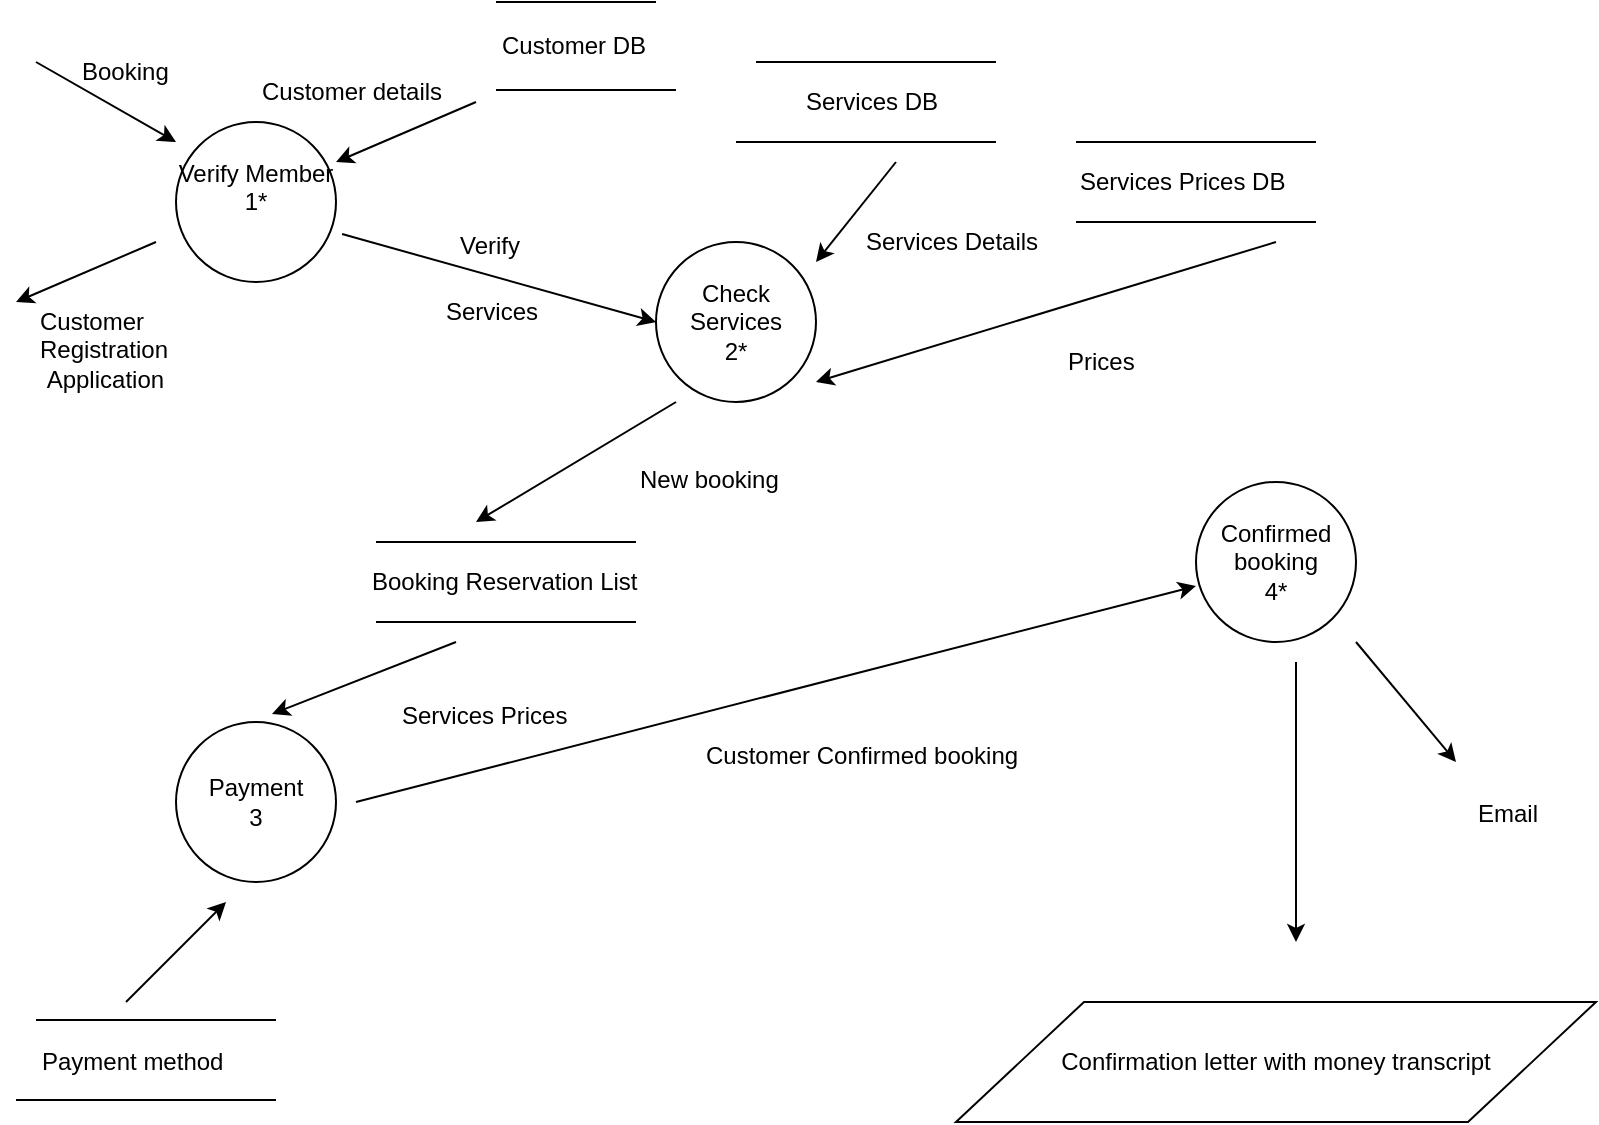 <mxfile version="10.6.5" type="device"><diagram id="WqEw4bybi-eNx3VTT2C4" name="Page-1"><mxGraphModel dx="1040" dy="515" grid="1" gridSize="10" guides="1" tooltips="1" connect="1" arrows="1" fold="1" page="1" pageScale="1" pageWidth="850" pageHeight="1100" math="0" shadow="0"><root><mxCell id="0"/><mxCell id="1" parent="0"/><mxCell id="xkteOeR4BWY7xw9OKAxY-1" value="Verify Member&lt;br&gt;1*&lt;br&gt;&lt;br&gt;" style="ellipse;whiteSpace=wrap;html=1;aspect=fixed;" vertex="1" parent="1"><mxGeometry x="90" y="80" width="80" height="80" as="geometry"/></mxCell><mxCell id="xkteOeR4BWY7xw9OKAxY-2" value="Check Services&lt;br&gt;2*&lt;br&gt;" style="ellipse;whiteSpace=wrap;html=1;aspect=fixed;" vertex="1" parent="1"><mxGeometry x="330" y="140" width="80" height="80" as="geometry"/></mxCell><mxCell id="xkteOeR4BWY7xw9OKAxY-3" value="Confirmed booking&lt;br&gt;4*&lt;br&gt;" style="ellipse;whiteSpace=wrap;html=1;aspect=fixed;" vertex="1" parent="1"><mxGeometry x="600" y="260" width="80" height="80" as="geometry"/></mxCell><mxCell id="xkteOeR4BWY7xw9OKAxY-4" value="Payment&lt;br&gt;3&lt;br&gt;" style="ellipse;whiteSpace=wrap;html=1;aspect=fixed;" vertex="1" parent="1"><mxGeometry x="90" y="380" width="80" height="80" as="geometry"/></mxCell><mxCell id="xkteOeR4BWY7xw9OKAxY-5" value="" style="endArrow=none;html=1;" edge="1" parent="1"><mxGeometry width="50" height="50" relative="1" as="geometry"><mxPoint x="250" y="20" as="sourcePoint"/><mxPoint x="330" y="20" as="targetPoint"/></mxGeometry></mxCell><mxCell id="xkteOeR4BWY7xw9OKAxY-6" value="" style="endArrow=none;html=1;" edge="1" parent="1"><mxGeometry width="50" height="50" relative="1" as="geometry"><mxPoint x="250" y="64" as="sourcePoint"/><mxPoint x="340" y="64" as="targetPoint"/></mxGeometry></mxCell><mxCell id="xkteOeR4BWY7xw9OKAxY-7" value="" style="endArrow=none;html=1;" edge="1" parent="1"><mxGeometry width="50" height="50" relative="1" as="geometry"><mxPoint x="380" y="50" as="sourcePoint"/><mxPoint x="500" y="50" as="targetPoint"/></mxGeometry></mxCell><mxCell id="xkteOeR4BWY7xw9OKAxY-8" value="" style="endArrow=none;html=1;" edge="1" parent="1"><mxGeometry width="50" height="50" relative="1" as="geometry"><mxPoint x="370" y="90" as="sourcePoint"/><mxPoint x="500" y="90" as="targetPoint"/></mxGeometry></mxCell><mxCell id="xkteOeR4BWY7xw9OKAxY-18" value="" style="endArrow=classic;html=1;" edge="1" parent="1"><mxGeometry width="50" height="50" relative="1" as="geometry"><mxPoint x="20" y="50" as="sourcePoint"/><mxPoint x="90" y="90" as="targetPoint"/></mxGeometry></mxCell><mxCell id="xkteOeR4BWY7xw9OKAxY-19" value="" style="endArrow=classic;html=1;" edge="1" parent="1"><mxGeometry width="50" height="50" relative="1" as="geometry"><mxPoint x="80" y="140" as="sourcePoint"/><mxPoint x="10" y="170" as="targetPoint"/></mxGeometry></mxCell><mxCell id="xkteOeR4BWY7xw9OKAxY-20" value="" style="endArrow=classic;html=1;entryX=0;entryY=0.5;entryDx=0;entryDy=0;exitX=1.038;exitY=0.7;exitDx=0;exitDy=0;exitPerimeter=0;" edge="1" parent="1" source="xkteOeR4BWY7xw9OKAxY-1" target="xkteOeR4BWY7xw9OKAxY-2"><mxGeometry width="50" height="50" relative="1" as="geometry"><mxPoint x="200" y="185" as="sourcePoint"/><mxPoint x="250" y="135" as="targetPoint"/></mxGeometry></mxCell><mxCell id="xkteOeR4BWY7xw9OKAxY-21" value="" style="endArrow=classic;html=1;" edge="1" parent="1"><mxGeometry width="50" height="50" relative="1" as="geometry"><mxPoint x="680" y="340" as="sourcePoint"/><mxPoint x="730" y="400" as="targetPoint"/></mxGeometry></mxCell><mxCell id="xkteOeR4BWY7xw9OKAxY-22" value="" style="endArrow=classic;html=1;entryX=0;entryY=0.65;entryDx=0;entryDy=0;entryPerimeter=0;" edge="1" parent="1" target="xkteOeR4BWY7xw9OKAxY-3"><mxGeometry width="50" height="50" relative="1" as="geometry"><mxPoint x="180" y="420" as="sourcePoint"/><mxPoint x="230" y="390" as="targetPoint"/></mxGeometry></mxCell><mxCell id="xkteOeR4BWY7xw9OKAxY-23" value="" style="endArrow=classic;html=1;" edge="1" parent="1"><mxGeometry width="50" height="50" relative="1" as="geometry"><mxPoint x="65" y="520" as="sourcePoint"/><mxPoint x="115" y="470" as="targetPoint"/></mxGeometry></mxCell><mxCell id="xkteOeR4BWY7xw9OKAxY-24" value="" style="endArrow=classic;html=1;" edge="1" parent="1"><mxGeometry width="50" height="50" relative="1" as="geometry"><mxPoint x="340" y="220" as="sourcePoint"/><mxPoint x="240" y="280" as="targetPoint"/></mxGeometry></mxCell><mxCell id="xkteOeR4BWY7xw9OKAxY-25" value="" style="endArrow=classic;html=1;entryX=0.6;entryY=-0.05;entryDx=0;entryDy=0;entryPerimeter=0;" edge="1" parent="1" target="xkteOeR4BWY7xw9OKAxY-4"><mxGeometry width="50" height="50" relative="1" as="geometry"><mxPoint x="230" y="340" as="sourcePoint"/><mxPoint x="140" y="290" as="targetPoint"/></mxGeometry></mxCell><mxCell id="xkteOeR4BWY7xw9OKAxY-28" value="" style="endArrow=none;html=1;" edge="1" parent="1"><mxGeometry width="50" height="50" relative="1" as="geometry"><mxPoint x="20" y="529" as="sourcePoint"/><mxPoint x="140" y="529" as="targetPoint"/></mxGeometry></mxCell><mxCell id="xkteOeR4BWY7xw9OKAxY-29" value="" style="endArrow=none;html=1;" edge="1" parent="1"><mxGeometry width="50" height="50" relative="1" as="geometry"><mxPoint x="10" y="569" as="sourcePoint"/><mxPoint x="140" y="569" as="targetPoint"/></mxGeometry></mxCell><mxCell id="xkteOeR4BWY7xw9OKAxY-30" value="" style="endArrow=none;html=1;" edge="1" parent="1"><mxGeometry width="50" height="50" relative="1" as="geometry"><mxPoint x="190" y="290" as="sourcePoint"/><mxPoint x="320" y="290" as="targetPoint"/></mxGeometry></mxCell><mxCell id="xkteOeR4BWY7xw9OKAxY-31" value="" style="endArrow=none;html=1;" edge="1" parent="1"><mxGeometry width="50" height="50" relative="1" as="geometry"><mxPoint x="190" y="330" as="sourcePoint"/><mxPoint x="320" y="330" as="targetPoint"/></mxGeometry></mxCell><mxCell id="xkteOeR4BWY7xw9OKAxY-32" value="" style="endArrow=classic;html=1;" edge="1" parent="1"><mxGeometry width="50" height="50" relative="1" as="geometry"><mxPoint x="650" y="350" as="sourcePoint"/><mxPoint x="650" y="490" as="targetPoint"/><Array as="points"/></mxGeometry></mxCell><mxCell id="xkteOeR4BWY7xw9OKAxY-33" value="" style="endArrow=none;html=1;" edge="1" parent="1"><mxGeometry width="50" height="50" relative="1" as="geometry"><mxPoint x="540" y="90" as="sourcePoint"/><mxPoint x="660" y="90" as="targetPoint"/></mxGeometry></mxCell><mxCell id="xkteOeR4BWY7xw9OKAxY-34" value="" style="endArrow=none;html=1;" edge="1" parent="1"><mxGeometry width="50" height="50" relative="1" as="geometry"><mxPoint x="540" y="130" as="sourcePoint"/><mxPoint x="660" y="130" as="targetPoint"/></mxGeometry></mxCell><mxCell id="xkteOeR4BWY7xw9OKAxY-35" value="" style="endArrow=classic;html=1;" edge="1" parent="1"><mxGeometry width="50" height="50" relative="1" as="geometry"><mxPoint x="450" y="100" as="sourcePoint"/><mxPoint x="410" y="150" as="targetPoint"/></mxGeometry></mxCell><mxCell id="xkteOeR4BWY7xw9OKAxY-36" value="" style="endArrow=classic;html=1;" edge="1" parent="1"><mxGeometry width="50" height="50" relative="1" as="geometry"><mxPoint x="640" y="140" as="sourcePoint"/><mxPoint x="410" y="210" as="targetPoint"/></mxGeometry></mxCell><mxCell id="xkteOeR4BWY7xw9OKAxY-37" value="" style="endArrow=classic;html=1;" edge="1" parent="1"><mxGeometry width="50" height="50" relative="1" as="geometry"><mxPoint x="240" y="70" as="sourcePoint"/><mxPoint x="170" y="100" as="targetPoint"/></mxGeometry></mxCell><mxCell id="xkteOeR4BWY7xw9OKAxY-58" value="Booking" style="text;html=1;resizable=0;points=[];autosize=1;align=left;verticalAlign=top;spacingTop=-4;" vertex="1" parent="1"><mxGeometry x="41" y="45" width="60" height="20" as="geometry"/></mxCell><mxCell id="xkteOeR4BWY7xw9OKAxY-59" value="Customer &lt;br&gt;Registration&amp;nbsp;&lt;br&gt;&amp;nbsp;Application" style="text;html=1;resizable=0;points=[];autosize=1;align=left;verticalAlign=top;spacingTop=-4;" vertex="1" parent="1"><mxGeometry x="20" y="170" width="80" height="40" as="geometry"/></mxCell><mxCell id="xkteOeR4BWY7xw9OKAxY-60" value="Customer details" style="text;html=1;resizable=0;points=[];autosize=1;align=left;verticalAlign=top;spacingTop=-4;" vertex="1" parent="1"><mxGeometry x="131" y="55" width="110" height="20" as="geometry"/></mxCell><mxCell id="xkteOeR4BWY7xw9OKAxY-61" value="Customer DB" style="text;html=1;resizable=0;points=[];autosize=1;align=left;verticalAlign=top;spacingTop=-4;" vertex="1" parent="1"><mxGeometry x="251" y="32" width="90" height="20" as="geometry"/></mxCell><mxCell id="xkteOeR4BWY7xw9OKAxY-62" value="Verify" style="text;html=1;resizable=0;points=[];autosize=1;align=left;verticalAlign=top;spacingTop=-4;" vertex="1" parent="1"><mxGeometry x="230" y="132" width="50" height="20" as="geometry"/></mxCell><mxCell id="xkteOeR4BWY7xw9OKAxY-63" value="Services" style="text;html=1;resizable=0;points=[];autosize=1;align=left;verticalAlign=top;spacingTop=-4;" vertex="1" parent="1"><mxGeometry x="223" y="165" width="60" height="20" as="geometry"/></mxCell><mxCell id="xkteOeR4BWY7xw9OKAxY-64" value="New booking" style="text;html=1;resizable=0;points=[];autosize=1;align=left;verticalAlign=top;spacingTop=-4;" vertex="1" parent="1"><mxGeometry x="320" y="249" width="80" height="20" as="geometry"/></mxCell><mxCell id="xkteOeR4BWY7xw9OKAxY-65" value="Services DB" style="text;html=1;resizable=0;points=[];autosize=1;align=left;verticalAlign=top;spacingTop=-4;" vertex="1" parent="1"><mxGeometry x="403" y="60" width="80" height="20" as="geometry"/></mxCell><mxCell id="xkteOeR4BWY7xw9OKAxY-66" value="Services Details" style="text;html=1;resizable=0;points=[];autosize=1;align=left;verticalAlign=top;spacingTop=-4;" vertex="1" parent="1"><mxGeometry x="433" y="130" width="100" height="20" as="geometry"/></mxCell><mxCell id="xkteOeR4BWY7xw9OKAxY-67" value="Prices" style="text;html=1;resizable=0;points=[];autosize=1;align=left;verticalAlign=top;spacingTop=-4;" vertex="1" parent="1"><mxGeometry x="534" y="190" width="50" height="20" as="geometry"/></mxCell><mxCell id="xkteOeR4BWY7xw9OKAxY-68" value="Services Prices DB" style="text;html=1;resizable=0;points=[];autosize=1;align=left;verticalAlign=top;spacingTop=-4;" vertex="1" parent="1"><mxGeometry x="540" y="100" width="120" height="20" as="geometry"/></mxCell><mxCell id="xkteOeR4BWY7xw9OKAxY-69" value="Booking Reservation List" style="text;html=1;resizable=0;points=[];autosize=1;align=left;verticalAlign=top;spacingTop=-4;" vertex="1" parent="1"><mxGeometry x="186" y="300" width="150" height="20" as="geometry"/></mxCell><mxCell id="xkteOeR4BWY7xw9OKAxY-70" value="Services Prices" style="text;html=1;resizable=0;points=[];autosize=1;align=left;verticalAlign=top;spacingTop=-4;" vertex="1" parent="1"><mxGeometry x="201" y="367" width="100" height="20" as="geometry"/></mxCell><mxCell id="xkteOeR4BWY7xw9OKAxY-71" value="Payment method" style="text;html=1;resizable=0;points=[];autosize=1;align=left;verticalAlign=top;spacingTop=-4;" vertex="1" parent="1"><mxGeometry x="21" y="540" width="110" height="20" as="geometry"/></mxCell><mxCell id="xkteOeR4BWY7xw9OKAxY-72" value="Customer Confirmed booking" style="text;html=1;resizable=0;points=[];autosize=1;align=left;verticalAlign=top;spacingTop=-4;" vertex="1" parent="1"><mxGeometry x="353" y="387" width="170" height="20" as="geometry"/></mxCell><mxCell id="xkteOeR4BWY7xw9OKAxY-73" value="Email" style="text;html=1;resizable=0;points=[];autosize=1;align=left;verticalAlign=top;spacingTop=-4;" vertex="1" parent="1"><mxGeometry x="739" y="416" width="50" height="20" as="geometry"/></mxCell><mxCell id="xkteOeR4BWY7xw9OKAxY-74" value="Confirmation letter with money transcript" style="shape=parallelogram;perimeter=parallelogramPerimeter;whiteSpace=wrap;html=1;" vertex="1" parent="1"><mxGeometry x="480" y="520" width="320" height="60" as="geometry"/></mxCell></root></mxGraphModel></diagram></mxfile>